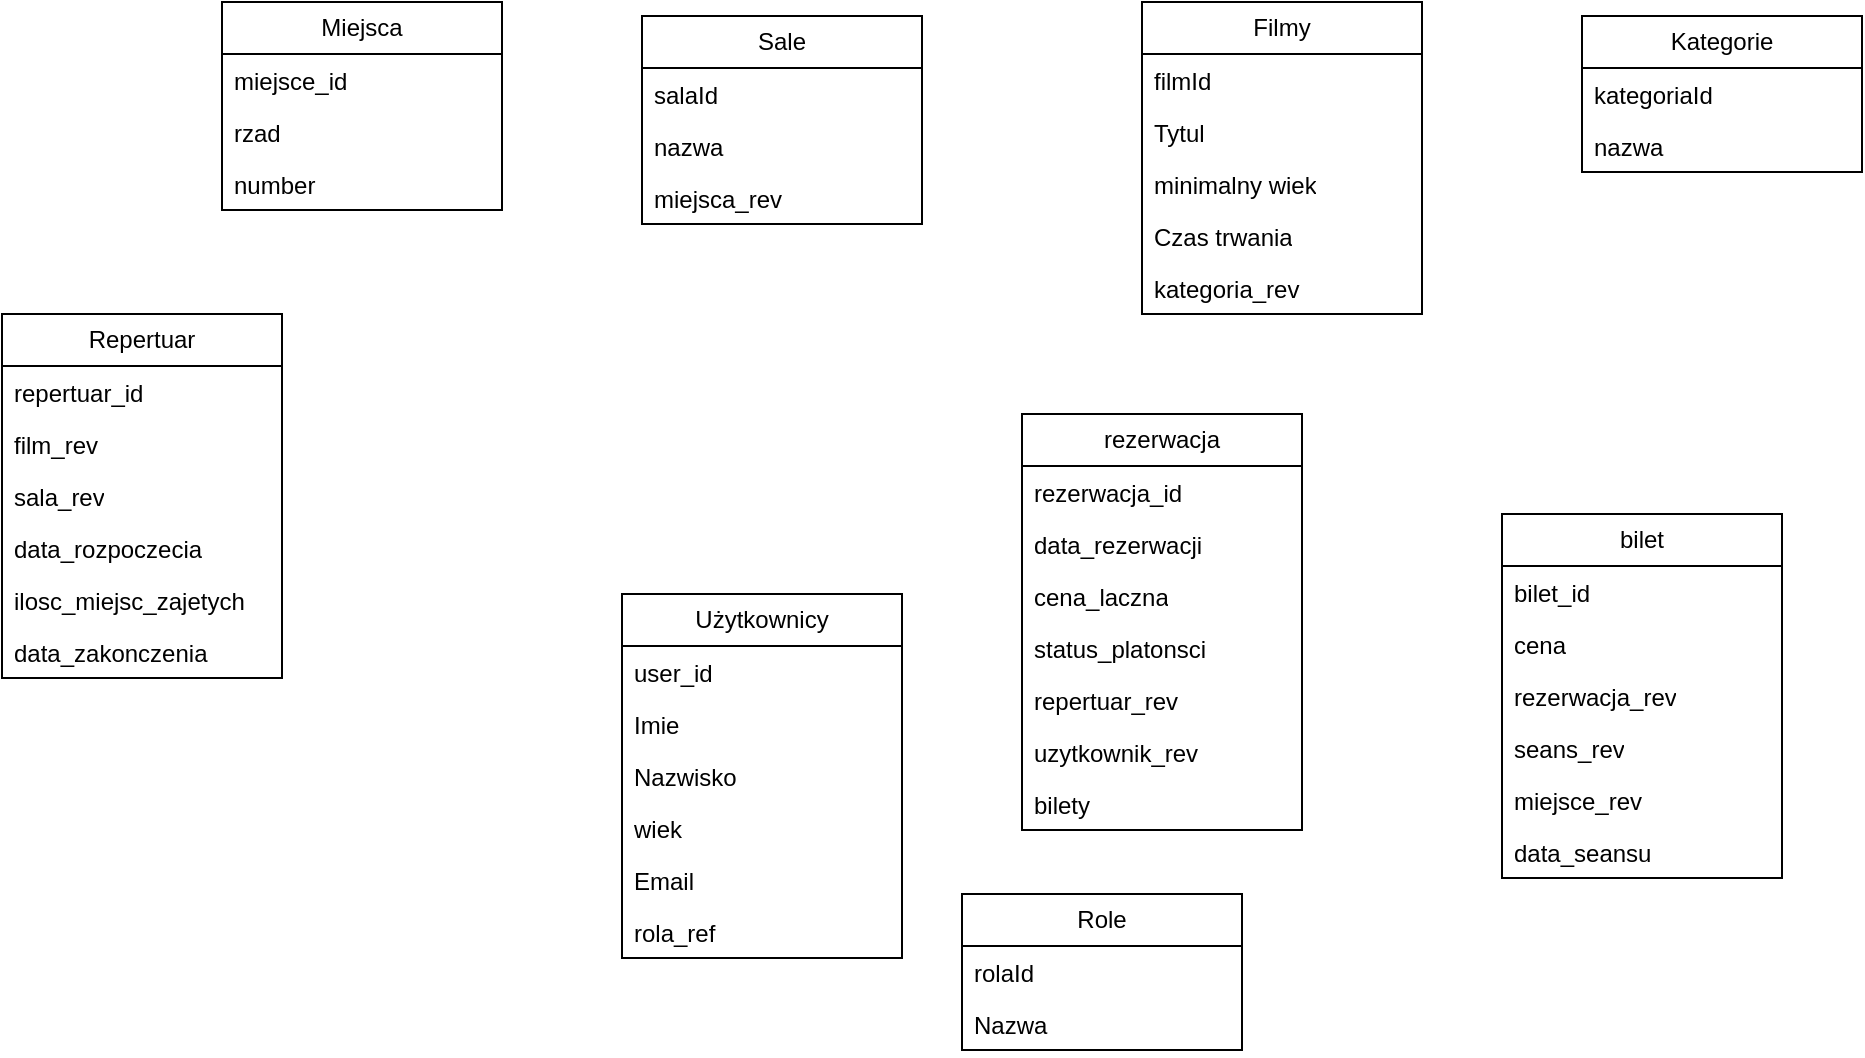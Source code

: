 <mxfile version="26.0.5">
  <diagram name="Strona-1" id="0WfoME2lwTY1xLdd7LKN">
    <mxGraphModel dx="1226" dy="1843" grid="1" gridSize="10" guides="1" tooltips="1" connect="1" arrows="1" fold="1" page="1" pageScale="1" pageWidth="827" pageHeight="1169" math="0" shadow="0">
      <root>
        <mxCell id="0" />
        <mxCell id="1" parent="0" />
        <mxCell id="bkE1MvGMu-9cmSeCARTN-6" value="Użytkownicy" style="swimlane;fontStyle=0;childLayout=stackLayout;horizontal=1;startSize=26;fillColor=none;horizontalStack=0;resizeParent=1;resizeParentMax=0;resizeLast=0;collapsible=1;marginBottom=0;whiteSpace=wrap;html=1;" vertex="1" parent="1">
          <mxGeometry x="670" y="20" width="140" height="182" as="geometry" />
        </mxCell>
        <mxCell id="bkE1MvGMu-9cmSeCARTN-7" value="user_id" style="text;strokeColor=none;fillColor=none;align=left;verticalAlign=top;spacingLeft=4;spacingRight=4;overflow=hidden;rotatable=0;points=[[0,0.5],[1,0.5]];portConstraint=eastwest;whiteSpace=wrap;html=1;" vertex="1" parent="bkE1MvGMu-9cmSeCARTN-6">
          <mxGeometry y="26" width="140" height="26" as="geometry" />
        </mxCell>
        <mxCell id="bkE1MvGMu-9cmSeCARTN-8" value="Imie" style="text;strokeColor=none;fillColor=none;align=left;verticalAlign=top;spacingLeft=4;spacingRight=4;overflow=hidden;rotatable=0;points=[[0,0.5],[1,0.5]];portConstraint=eastwest;whiteSpace=wrap;html=1;" vertex="1" parent="bkE1MvGMu-9cmSeCARTN-6">
          <mxGeometry y="52" width="140" height="26" as="geometry" />
        </mxCell>
        <mxCell id="bkE1MvGMu-9cmSeCARTN-9" value="Nazwisko" style="text;strokeColor=none;fillColor=none;align=left;verticalAlign=top;spacingLeft=4;spacingRight=4;overflow=hidden;rotatable=0;points=[[0,0.5],[1,0.5]];portConstraint=eastwest;whiteSpace=wrap;html=1;" vertex="1" parent="bkE1MvGMu-9cmSeCARTN-6">
          <mxGeometry y="78" width="140" height="26" as="geometry" />
        </mxCell>
        <mxCell id="bkE1MvGMu-9cmSeCARTN-56" value="wiek" style="text;strokeColor=none;fillColor=none;align=left;verticalAlign=top;spacingLeft=4;spacingRight=4;overflow=hidden;rotatable=0;points=[[0,0.5],[1,0.5]];portConstraint=eastwest;whiteSpace=wrap;html=1;" vertex="1" parent="bkE1MvGMu-9cmSeCARTN-6">
          <mxGeometry y="104" width="140" height="26" as="geometry" />
        </mxCell>
        <mxCell id="bkE1MvGMu-9cmSeCARTN-10" value="Email" style="text;strokeColor=none;fillColor=none;align=left;verticalAlign=top;spacingLeft=4;spacingRight=4;overflow=hidden;rotatable=0;points=[[0,0.5],[1,0.5]];portConstraint=eastwest;whiteSpace=wrap;html=1;" vertex="1" parent="bkE1MvGMu-9cmSeCARTN-6">
          <mxGeometry y="130" width="140" height="26" as="geometry" />
        </mxCell>
        <mxCell id="bkE1MvGMu-9cmSeCARTN-11" value="rola_ref" style="text;strokeColor=none;fillColor=none;align=left;verticalAlign=top;spacingLeft=4;spacingRight=4;overflow=hidden;rotatable=0;points=[[0,0.5],[1,0.5]];portConstraint=eastwest;whiteSpace=wrap;html=1;" vertex="1" parent="bkE1MvGMu-9cmSeCARTN-6">
          <mxGeometry y="156" width="140" height="26" as="geometry" />
        </mxCell>
        <mxCell id="bkE1MvGMu-9cmSeCARTN-13" value="Role" style="swimlane;fontStyle=0;childLayout=stackLayout;horizontal=1;startSize=26;fillColor=none;horizontalStack=0;resizeParent=1;resizeParentMax=0;resizeLast=0;collapsible=1;marginBottom=0;whiteSpace=wrap;html=1;" vertex="1" parent="1">
          <mxGeometry x="840" y="170" width="140" height="78" as="geometry" />
        </mxCell>
        <mxCell id="bkE1MvGMu-9cmSeCARTN-14" value="rolaId" style="text;strokeColor=none;fillColor=none;align=left;verticalAlign=top;spacingLeft=4;spacingRight=4;overflow=hidden;rotatable=0;points=[[0,0.5],[1,0.5]];portConstraint=eastwest;whiteSpace=wrap;html=1;" vertex="1" parent="bkE1MvGMu-9cmSeCARTN-13">
          <mxGeometry y="26" width="140" height="26" as="geometry" />
        </mxCell>
        <mxCell id="bkE1MvGMu-9cmSeCARTN-15" value="Nazwa" style="text;strokeColor=none;fillColor=none;align=left;verticalAlign=top;spacingLeft=4;spacingRight=4;overflow=hidden;rotatable=0;points=[[0,0.5],[1,0.5]];portConstraint=eastwest;whiteSpace=wrap;html=1;" vertex="1" parent="bkE1MvGMu-9cmSeCARTN-13">
          <mxGeometry y="52" width="140" height="26" as="geometry" />
        </mxCell>
        <mxCell id="bkE1MvGMu-9cmSeCARTN-23" value="Filmy" style="swimlane;fontStyle=0;childLayout=stackLayout;horizontal=1;startSize=26;fillColor=none;horizontalStack=0;resizeParent=1;resizeParentMax=0;resizeLast=0;collapsible=1;marginBottom=0;whiteSpace=wrap;html=1;" vertex="1" parent="1">
          <mxGeometry x="930" y="-276" width="140" height="156" as="geometry" />
        </mxCell>
        <mxCell id="bkE1MvGMu-9cmSeCARTN-24" value="filmId" style="text;strokeColor=none;fillColor=none;align=left;verticalAlign=top;spacingLeft=4;spacingRight=4;overflow=hidden;rotatable=0;points=[[0,0.5],[1,0.5]];portConstraint=eastwest;whiteSpace=wrap;html=1;" vertex="1" parent="bkE1MvGMu-9cmSeCARTN-23">
          <mxGeometry y="26" width="140" height="26" as="geometry" />
        </mxCell>
        <mxCell id="bkE1MvGMu-9cmSeCARTN-25" value="Tytul" style="text;strokeColor=none;fillColor=none;align=left;verticalAlign=top;spacingLeft=4;spacingRight=4;overflow=hidden;rotatable=0;points=[[0,0.5],[1,0.5]];portConstraint=eastwest;whiteSpace=wrap;html=1;" vertex="1" parent="bkE1MvGMu-9cmSeCARTN-23">
          <mxGeometry y="52" width="140" height="26" as="geometry" />
        </mxCell>
        <mxCell id="bkE1MvGMu-9cmSeCARTN-28" value="minimalny wiek" style="text;strokeColor=none;fillColor=none;align=left;verticalAlign=top;spacingLeft=4;spacingRight=4;overflow=hidden;rotatable=0;points=[[0,0.5],[1,0.5]];portConstraint=eastwest;whiteSpace=wrap;html=1;" vertex="1" parent="bkE1MvGMu-9cmSeCARTN-23">
          <mxGeometry y="78" width="140" height="26" as="geometry" />
        </mxCell>
        <mxCell id="bkE1MvGMu-9cmSeCARTN-29" value="Czas trwania" style="text;strokeColor=none;fillColor=none;align=left;verticalAlign=top;spacingLeft=4;spacingRight=4;overflow=hidden;rotatable=0;points=[[0,0.5],[1,0.5]];portConstraint=eastwest;whiteSpace=wrap;html=1;" vertex="1" parent="bkE1MvGMu-9cmSeCARTN-23">
          <mxGeometry y="104" width="140" height="26" as="geometry" />
        </mxCell>
        <mxCell id="bkE1MvGMu-9cmSeCARTN-27" value="kategoria_rev" style="text;strokeColor=none;fillColor=none;align=left;verticalAlign=top;spacingLeft=4;spacingRight=4;overflow=hidden;rotatable=0;points=[[0,0.5],[1,0.5]];portConstraint=eastwest;whiteSpace=wrap;html=1;" vertex="1" parent="bkE1MvGMu-9cmSeCARTN-23">
          <mxGeometry y="130" width="140" height="26" as="geometry" />
        </mxCell>
        <mxCell id="bkE1MvGMu-9cmSeCARTN-36" value="Kategorie" style="swimlane;fontStyle=0;childLayout=stackLayout;horizontal=1;startSize=26;fillColor=none;horizontalStack=0;resizeParent=1;resizeParentMax=0;resizeLast=0;collapsible=1;marginBottom=0;whiteSpace=wrap;html=1;" vertex="1" parent="1">
          <mxGeometry x="1150" y="-269" width="140" height="78" as="geometry" />
        </mxCell>
        <mxCell id="bkE1MvGMu-9cmSeCARTN-37" value="kategoriaId" style="text;strokeColor=none;fillColor=none;align=left;verticalAlign=top;spacingLeft=4;spacingRight=4;overflow=hidden;rotatable=0;points=[[0,0.5],[1,0.5]];portConstraint=eastwest;whiteSpace=wrap;html=1;" vertex="1" parent="bkE1MvGMu-9cmSeCARTN-36">
          <mxGeometry y="26" width="140" height="26" as="geometry" />
        </mxCell>
        <mxCell id="bkE1MvGMu-9cmSeCARTN-38" value="nazwa" style="text;strokeColor=none;fillColor=none;align=left;verticalAlign=top;spacingLeft=4;spacingRight=4;overflow=hidden;rotatable=0;points=[[0,0.5],[1,0.5]];portConstraint=eastwest;whiteSpace=wrap;html=1;" vertex="1" parent="bkE1MvGMu-9cmSeCARTN-36">
          <mxGeometry y="52" width="140" height="26" as="geometry" />
        </mxCell>
        <mxCell id="bkE1MvGMu-9cmSeCARTN-40" value="Sale" style="swimlane;fontStyle=0;childLayout=stackLayout;horizontal=1;startSize=26;fillColor=none;horizontalStack=0;resizeParent=1;resizeParentMax=0;resizeLast=0;collapsible=1;marginBottom=0;whiteSpace=wrap;html=1;" vertex="1" parent="1">
          <mxGeometry x="680" y="-269" width="140" height="104" as="geometry" />
        </mxCell>
        <mxCell id="bkE1MvGMu-9cmSeCARTN-41" value="salaId" style="text;strokeColor=none;fillColor=none;align=left;verticalAlign=top;spacingLeft=4;spacingRight=4;overflow=hidden;rotatable=0;points=[[0,0.5],[1,0.5]];portConstraint=eastwest;whiteSpace=wrap;html=1;" vertex="1" parent="bkE1MvGMu-9cmSeCARTN-40">
          <mxGeometry y="26" width="140" height="26" as="geometry" />
        </mxCell>
        <mxCell id="bkE1MvGMu-9cmSeCARTN-42" value="nazwa" style="text;strokeColor=none;fillColor=none;align=left;verticalAlign=top;spacingLeft=4;spacingRight=4;overflow=hidden;rotatable=0;points=[[0,0.5],[1,0.5]];portConstraint=eastwest;whiteSpace=wrap;html=1;" vertex="1" parent="bkE1MvGMu-9cmSeCARTN-40">
          <mxGeometry y="52" width="140" height="26" as="geometry" />
        </mxCell>
        <mxCell id="bkE1MvGMu-9cmSeCARTN-57" value="miejsca_rev" style="text;strokeColor=none;fillColor=none;align=left;verticalAlign=top;spacingLeft=4;spacingRight=4;overflow=hidden;rotatable=0;points=[[0,0.5],[1,0.5]];portConstraint=eastwest;whiteSpace=wrap;html=1;" vertex="1" parent="bkE1MvGMu-9cmSeCARTN-40">
          <mxGeometry y="78" width="140" height="26" as="geometry" />
        </mxCell>
        <mxCell id="bkE1MvGMu-9cmSeCARTN-44" value="Repertuar" style="swimlane;fontStyle=0;childLayout=stackLayout;horizontal=1;startSize=26;fillColor=none;horizontalStack=0;resizeParent=1;resizeParentMax=0;resizeLast=0;collapsible=1;marginBottom=0;whiteSpace=wrap;html=1;" vertex="1" parent="1">
          <mxGeometry x="360" y="-120" width="140" height="182" as="geometry" />
        </mxCell>
        <mxCell id="bkE1MvGMu-9cmSeCARTN-45" value="repertuar_id" style="text;strokeColor=none;fillColor=none;align=left;verticalAlign=top;spacingLeft=4;spacingRight=4;overflow=hidden;rotatable=0;points=[[0,0.5],[1,0.5]];portConstraint=eastwest;whiteSpace=wrap;html=1;" vertex="1" parent="bkE1MvGMu-9cmSeCARTN-44">
          <mxGeometry y="26" width="140" height="26" as="geometry" />
        </mxCell>
        <mxCell id="bkE1MvGMu-9cmSeCARTN-46" value="film_rev" style="text;strokeColor=none;fillColor=none;align=left;verticalAlign=top;spacingLeft=4;spacingRight=4;overflow=hidden;rotatable=0;points=[[0,0.5],[1,0.5]];portConstraint=eastwest;whiteSpace=wrap;html=1;" vertex="1" parent="bkE1MvGMu-9cmSeCARTN-44">
          <mxGeometry y="52" width="140" height="26" as="geometry" />
        </mxCell>
        <mxCell id="bkE1MvGMu-9cmSeCARTN-47" value="sala_rev" style="text;strokeColor=none;fillColor=none;align=left;verticalAlign=top;spacingLeft=4;spacingRight=4;overflow=hidden;rotatable=0;points=[[0,0.5],[1,0.5]];portConstraint=eastwest;whiteSpace=wrap;html=1;" vertex="1" parent="bkE1MvGMu-9cmSeCARTN-44">
          <mxGeometry y="78" width="140" height="26" as="geometry" />
        </mxCell>
        <mxCell id="bkE1MvGMu-9cmSeCARTN-58" value="data_rozpoczecia" style="text;strokeColor=none;fillColor=none;align=left;verticalAlign=top;spacingLeft=4;spacingRight=4;overflow=hidden;rotatable=0;points=[[0,0.5],[1,0.5]];portConstraint=eastwest;whiteSpace=wrap;html=1;" vertex="1" parent="bkE1MvGMu-9cmSeCARTN-44">
          <mxGeometry y="104" width="140" height="26" as="geometry" />
        </mxCell>
        <mxCell id="bkE1MvGMu-9cmSeCARTN-59" value="ilosc_miejsc_zajetych" style="text;strokeColor=none;fillColor=none;align=left;verticalAlign=top;spacingLeft=4;spacingRight=4;overflow=hidden;rotatable=0;points=[[0,0.5],[1,0.5]];portConstraint=eastwest;whiteSpace=wrap;html=1;" vertex="1" parent="bkE1MvGMu-9cmSeCARTN-44">
          <mxGeometry y="130" width="140" height="26" as="geometry" />
        </mxCell>
        <mxCell id="bkE1MvGMu-9cmSeCARTN-60" value="data_zakonczenia" style="text;strokeColor=none;fillColor=none;align=left;verticalAlign=top;spacingLeft=4;spacingRight=4;overflow=hidden;rotatable=0;points=[[0,0.5],[1,0.5]];portConstraint=eastwest;whiteSpace=wrap;html=1;" vertex="1" parent="bkE1MvGMu-9cmSeCARTN-44">
          <mxGeometry y="156" width="140" height="26" as="geometry" />
        </mxCell>
        <mxCell id="bkE1MvGMu-9cmSeCARTN-50" value="Miejsca" style="swimlane;fontStyle=0;childLayout=stackLayout;horizontal=1;startSize=26;fillColor=none;horizontalStack=0;resizeParent=1;resizeParentMax=0;resizeLast=0;collapsible=1;marginBottom=0;whiteSpace=wrap;html=1;" vertex="1" parent="1">
          <mxGeometry x="470" y="-276" width="140" height="104" as="geometry" />
        </mxCell>
        <mxCell id="bkE1MvGMu-9cmSeCARTN-51" value="miejsce_id" style="text;strokeColor=none;fillColor=none;align=left;verticalAlign=top;spacingLeft=4;spacingRight=4;overflow=hidden;rotatable=0;points=[[0,0.5],[1,0.5]];portConstraint=eastwest;whiteSpace=wrap;html=1;" vertex="1" parent="bkE1MvGMu-9cmSeCARTN-50">
          <mxGeometry y="26" width="140" height="26" as="geometry" />
        </mxCell>
        <mxCell id="bkE1MvGMu-9cmSeCARTN-52" value="rzad" style="text;strokeColor=none;fillColor=none;align=left;verticalAlign=top;spacingLeft=4;spacingRight=4;overflow=hidden;rotatable=0;points=[[0,0.5],[1,0.5]];portConstraint=eastwest;whiteSpace=wrap;html=1;" vertex="1" parent="bkE1MvGMu-9cmSeCARTN-50">
          <mxGeometry y="52" width="140" height="26" as="geometry" />
        </mxCell>
        <mxCell id="bkE1MvGMu-9cmSeCARTN-55" value="number" style="text;strokeColor=none;fillColor=none;align=left;verticalAlign=top;spacingLeft=4;spacingRight=4;overflow=hidden;rotatable=0;points=[[0,0.5],[1,0.5]];portConstraint=eastwest;whiteSpace=wrap;html=1;" vertex="1" parent="bkE1MvGMu-9cmSeCARTN-50">
          <mxGeometry y="78" width="140" height="26" as="geometry" />
        </mxCell>
        <mxCell id="bkE1MvGMu-9cmSeCARTN-61" value="bilet" style="swimlane;fontStyle=0;childLayout=stackLayout;horizontal=1;startSize=26;fillColor=none;horizontalStack=0;resizeParent=1;resizeParentMax=0;resizeLast=0;collapsible=1;marginBottom=0;whiteSpace=wrap;html=1;" vertex="1" parent="1">
          <mxGeometry x="1110" y="-20" width="140" height="182" as="geometry" />
        </mxCell>
        <mxCell id="bkE1MvGMu-9cmSeCARTN-62" value="bilet_id" style="text;strokeColor=none;fillColor=none;align=left;verticalAlign=top;spacingLeft=4;spacingRight=4;overflow=hidden;rotatable=0;points=[[0,0.5],[1,0.5]];portConstraint=eastwest;whiteSpace=wrap;html=1;" vertex="1" parent="bkE1MvGMu-9cmSeCARTN-61">
          <mxGeometry y="26" width="140" height="26" as="geometry" />
        </mxCell>
        <mxCell id="bkE1MvGMu-9cmSeCARTN-63" value="cena" style="text;strokeColor=none;fillColor=none;align=left;verticalAlign=top;spacingLeft=4;spacingRight=4;overflow=hidden;rotatable=0;points=[[0,0.5],[1,0.5]];portConstraint=eastwest;whiteSpace=wrap;html=1;" vertex="1" parent="bkE1MvGMu-9cmSeCARTN-61">
          <mxGeometry y="52" width="140" height="26" as="geometry" />
        </mxCell>
        <mxCell id="bkE1MvGMu-9cmSeCARTN-64" value="rezerwacja_rev" style="text;strokeColor=none;fillColor=none;align=left;verticalAlign=top;spacingLeft=4;spacingRight=4;overflow=hidden;rotatable=0;points=[[0,0.5],[1,0.5]];portConstraint=eastwest;whiteSpace=wrap;html=1;" vertex="1" parent="bkE1MvGMu-9cmSeCARTN-61">
          <mxGeometry y="78" width="140" height="26" as="geometry" />
        </mxCell>
        <mxCell id="bkE1MvGMu-9cmSeCARTN-65" value="seans_rev" style="text;strokeColor=none;fillColor=none;align=left;verticalAlign=top;spacingLeft=4;spacingRight=4;overflow=hidden;rotatable=0;points=[[0,0.5],[1,0.5]];portConstraint=eastwest;whiteSpace=wrap;html=1;" vertex="1" parent="bkE1MvGMu-9cmSeCARTN-61">
          <mxGeometry y="104" width="140" height="26" as="geometry" />
        </mxCell>
        <mxCell id="bkE1MvGMu-9cmSeCARTN-66" value="miejsce_rev" style="text;strokeColor=none;fillColor=none;align=left;verticalAlign=top;spacingLeft=4;spacingRight=4;overflow=hidden;rotatable=0;points=[[0,0.5],[1,0.5]];portConstraint=eastwest;whiteSpace=wrap;html=1;" vertex="1" parent="bkE1MvGMu-9cmSeCARTN-61">
          <mxGeometry y="130" width="140" height="26" as="geometry" />
        </mxCell>
        <mxCell id="bkE1MvGMu-9cmSeCARTN-67" value="data_seansu" style="text;strokeColor=none;fillColor=none;align=left;verticalAlign=top;spacingLeft=4;spacingRight=4;overflow=hidden;rotatable=0;points=[[0,0.5],[1,0.5]];portConstraint=eastwest;whiteSpace=wrap;html=1;" vertex="1" parent="bkE1MvGMu-9cmSeCARTN-61">
          <mxGeometry y="156" width="140" height="26" as="geometry" />
        </mxCell>
        <mxCell id="bkE1MvGMu-9cmSeCARTN-68" value="rezerwacja" style="swimlane;fontStyle=0;childLayout=stackLayout;horizontal=1;startSize=26;fillColor=none;horizontalStack=0;resizeParent=1;resizeParentMax=0;resizeLast=0;collapsible=1;marginBottom=0;whiteSpace=wrap;html=1;" vertex="1" parent="1">
          <mxGeometry x="870" y="-70" width="140" height="208" as="geometry" />
        </mxCell>
        <mxCell id="bkE1MvGMu-9cmSeCARTN-69" value="rezerwacja_id" style="text;strokeColor=none;fillColor=none;align=left;verticalAlign=top;spacingLeft=4;spacingRight=4;overflow=hidden;rotatable=0;points=[[0,0.5],[1,0.5]];portConstraint=eastwest;whiteSpace=wrap;html=1;" vertex="1" parent="bkE1MvGMu-9cmSeCARTN-68">
          <mxGeometry y="26" width="140" height="26" as="geometry" />
        </mxCell>
        <mxCell id="bkE1MvGMu-9cmSeCARTN-70" value="data_rezerwacji" style="text;strokeColor=none;fillColor=none;align=left;verticalAlign=top;spacingLeft=4;spacingRight=4;overflow=hidden;rotatable=0;points=[[0,0.5],[1,0.5]];portConstraint=eastwest;whiteSpace=wrap;html=1;" vertex="1" parent="bkE1MvGMu-9cmSeCARTN-68">
          <mxGeometry y="52" width="140" height="26" as="geometry" />
        </mxCell>
        <mxCell id="bkE1MvGMu-9cmSeCARTN-71" value="cena_laczna" style="text;strokeColor=none;fillColor=none;align=left;verticalAlign=top;spacingLeft=4;spacingRight=4;overflow=hidden;rotatable=0;points=[[0,0.5],[1,0.5]];portConstraint=eastwest;whiteSpace=wrap;html=1;" vertex="1" parent="bkE1MvGMu-9cmSeCARTN-68">
          <mxGeometry y="78" width="140" height="26" as="geometry" />
        </mxCell>
        <mxCell id="bkE1MvGMu-9cmSeCARTN-72" value="status_platonsci" style="text;strokeColor=none;fillColor=none;align=left;verticalAlign=top;spacingLeft=4;spacingRight=4;overflow=hidden;rotatable=0;points=[[0,0.5],[1,0.5]];portConstraint=eastwest;whiteSpace=wrap;html=1;" vertex="1" parent="bkE1MvGMu-9cmSeCARTN-68">
          <mxGeometry y="104" width="140" height="26" as="geometry" />
        </mxCell>
        <mxCell id="bkE1MvGMu-9cmSeCARTN-73" value="repertuar_rev" style="text;strokeColor=none;fillColor=none;align=left;verticalAlign=top;spacingLeft=4;spacingRight=4;overflow=hidden;rotatable=0;points=[[0,0.5],[1,0.5]];portConstraint=eastwest;whiteSpace=wrap;html=1;" vertex="1" parent="bkE1MvGMu-9cmSeCARTN-68">
          <mxGeometry y="130" width="140" height="26" as="geometry" />
        </mxCell>
        <mxCell id="bkE1MvGMu-9cmSeCARTN-74" value="uzytkownik_rev" style="text;strokeColor=none;fillColor=none;align=left;verticalAlign=top;spacingLeft=4;spacingRight=4;overflow=hidden;rotatable=0;points=[[0,0.5],[1,0.5]];portConstraint=eastwest;whiteSpace=wrap;html=1;" vertex="1" parent="bkE1MvGMu-9cmSeCARTN-68">
          <mxGeometry y="156" width="140" height="26" as="geometry" />
        </mxCell>
        <mxCell id="bkE1MvGMu-9cmSeCARTN-75" value="bilety" style="text;strokeColor=none;fillColor=none;align=left;verticalAlign=top;spacingLeft=4;spacingRight=4;overflow=hidden;rotatable=0;points=[[0,0.5],[1,0.5]];portConstraint=eastwest;whiteSpace=wrap;html=1;" vertex="1" parent="bkE1MvGMu-9cmSeCARTN-68">
          <mxGeometry y="182" width="140" height="26" as="geometry" />
        </mxCell>
      </root>
    </mxGraphModel>
  </diagram>
</mxfile>
